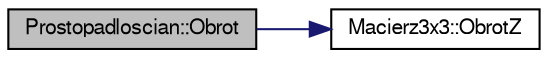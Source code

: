 digraph "Prostopadloscian::Obrot"
{
 // LATEX_PDF_SIZE
  edge [fontname="FreeSans",fontsize="10",labelfontname="FreeSans",labelfontsize="10"];
  node [fontname="FreeSans",fontsize="10",shape=record];
  rankdir="LR";
  Node1 [label="Prostopadloscian::Obrot",height=0.2,width=0.4,color="black", fillcolor="grey75", style="filled", fontcolor="black",tooltip="Metoda Obracajaca Prostopadloscian."];
  Node1 -> Node2 [color="midnightblue",fontsize="10",style="solid",fontname="FreeSans"];
  Node2 [label="Macierz3x3::ObrotZ",height=0.2,width=0.4,color="black", fillcolor="white", style="filled",URL="$a00143.html#ab0699c8f99fa17bbcc4a7c400bed506d",tooltip="Metoda generujaca macierz obrotu wokol osi OZ."];
}
